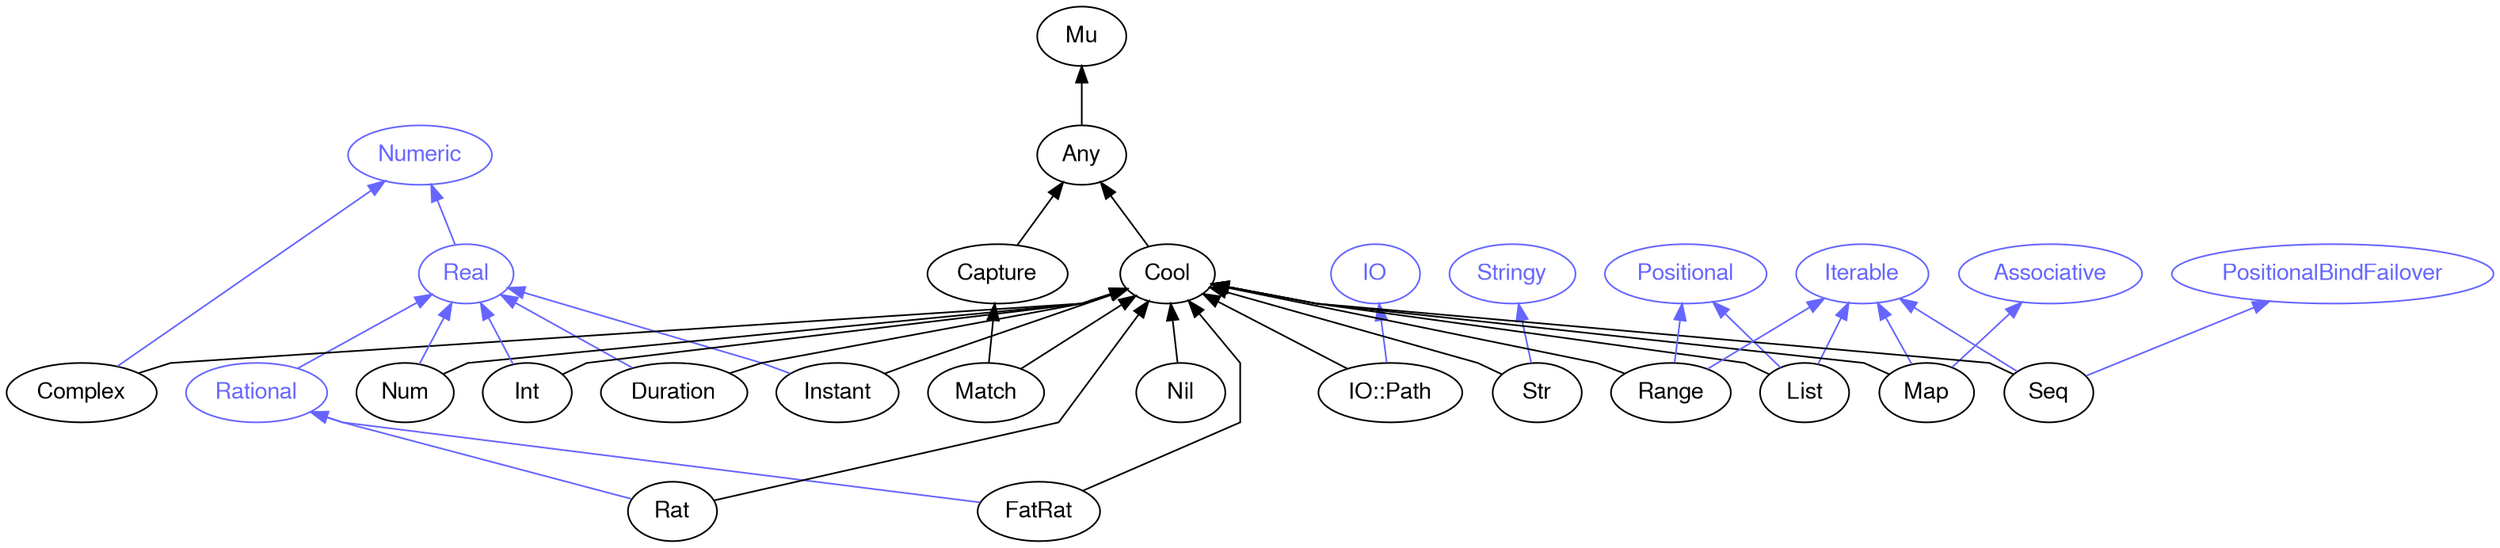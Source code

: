 digraph "perl6-type-graph" {
    rankdir=BT;
    splines=polyline;
    overlap=false; 
    // Types
    "Cool" [color="#000000", fontcolor="#000000", href="/type/Cool", fontname="FreeSans"];
    "Mu" [color="#000000", fontcolor="#000000", href="/type/Mu", fontname="FreeSans"];
    "Any" [color="#000000", fontcolor="#000000", href="/type/Any", fontname="FreeSans"];
    "Numeric" [color="#6666FF", fontcolor="#6666FF", href="/type/Numeric", fontname="FreeSans"];
    "Real" [color="#6666FF", fontcolor="#6666FF", href="/type/Real", fontname="FreeSans"];
    "Instant" [color="#000000", fontcolor="#000000", href="/type/Instant", fontname="FreeSans"];
    "IO" [color="#6666FF", fontcolor="#6666FF", href="/type/IO", fontname="FreeSans"];
    "IO::Path" [color="#000000", fontcolor="#000000", href="/type/IO::Path", fontname="FreeSans"];
    "Stringy" [color="#6666FF", fontcolor="#6666FF", href="/type/Stringy", fontname="FreeSans"];
    "Str" [color="#000000", fontcolor="#000000", href="/type/Str", fontname="FreeSans"];
    "Positional" [color="#6666FF", fontcolor="#6666FF", href="/type/Positional", fontname="FreeSans"];
    "Iterable" [color="#6666FF", fontcolor="#6666FF", href="/type/Iterable", fontname="FreeSans"];
    "List" [color="#000000", fontcolor="#000000", href="/type/List", fontname="FreeSans"];
    "Capture" [color="#000000", fontcolor="#000000", href="/type/Capture", fontname="FreeSans"];
    "Match" [color="#000000", fontcolor="#000000", href="/type/Match", fontname="FreeSans"];
    "Associative" [color="#6666FF", fontcolor="#6666FF", href="/type/Associative", fontname="FreeSans"];
    "Map" [color="#000000", fontcolor="#000000", href="/type/Map", fontname="FreeSans"];
    "Duration" [color="#000000", fontcolor="#000000", href="/type/Duration", fontname="FreeSans"];
    "Nil" [color="#000000", fontcolor="#000000", href="/type/Nil", fontname="FreeSans"];
    "Rational" [color="#6666FF", fontcolor="#6666FF", href="/type/Rational", fontname="FreeSans"];
    "FatRat" [color="#000000", fontcolor="#000000", href="/type/FatRat", fontname="FreeSans"];
    "PositionalBindFailover" [color="#6666FF", fontcolor="#6666FF", href="/type/PositionalBindFailover", fontname="FreeSans"];
    "Seq" [color="#000000", fontcolor="#000000", href="/type/Seq", fontname="FreeSans"];
    "Range" [color="#000000", fontcolor="#000000", href="/type/Range", fontname="FreeSans"];
    "Rat" [color="#000000", fontcolor="#000000", href="/type/Rat", fontname="FreeSans"];
    "Complex" [color="#000000", fontcolor="#000000", href="/type/Complex", fontname="FreeSans"];
    "Num" [color="#000000", fontcolor="#000000", href="/type/Num", fontname="FreeSans"];
    "Int" [color="#000000", fontcolor="#000000", href="/type/Int", fontname="FreeSans"];

    // Superclasses
    "Cool" -> "Any" [color="#000000"];
    "Any" -> "Mu" [color="#000000"];
    "Instant" -> "Cool" [color="#000000"];
    "IO::Path" -> "Cool" [color="#000000"];
    "Str" -> "Cool" [color="#000000"];
    "List" -> "Cool" [color="#000000"];
    "Capture" -> "Any" [color="#000000"];
    "Match" -> "Capture" [color="#000000"];
    "Match" -> "Cool" [color="#000000"];
    "Map" -> "Cool" [color="#000000"];
    "Duration" -> "Cool" [color="#000000"];
    "Nil" -> "Cool" [color="#000000"];
    "FatRat" -> "Cool" [color="#000000"];
    "Seq" -> "Cool" [color="#000000"];
    "Range" -> "Cool" [color="#000000"];
    "Rat" -> "Cool" [color="#000000"];
    "Complex" -> "Cool" [color="#000000"];
    "Num" -> "Cool" [color="#000000"];
    "Int" -> "Cool" [color="#000000"];

    // Roles
    "Real" -> "Numeric" [color="#6666FF"];
    "Instant" -> "Real" [color="#6666FF"];
    "IO::Path" -> "IO" [color="#6666FF"];
    "Str" -> "Stringy" [color="#6666FF"];
    "List" -> "Positional" [color="#6666FF"];
    "List" -> "Iterable" [color="#6666FF"];
    "Map" -> "Iterable" [color="#6666FF"];
    "Map" -> "Associative" [color="#6666FF"];
    "Duration" -> "Real" [color="#6666FF"];
    "Rational" -> "Real" [color="#6666FF"];
    "FatRat" -> "Rational" [color="#6666FF"];
    "Seq" -> "Iterable" [color="#6666FF"];
    "Seq" -> "PositionalBindFailover" [color="#6666FF"];
    "Range" -> "Positional" [color="#6666FF"];
    "Range" -> "Iterable" [color="#6666FF"];
    "Rat" -> "Rational" [color="#6666FF"];
    "Complex" -> "Numeric" [color="#6666FF"];
    "Num" -> "Real" [color="#6666FF"];
    "Int" -> "Real" [color="#6666FF"];
}
